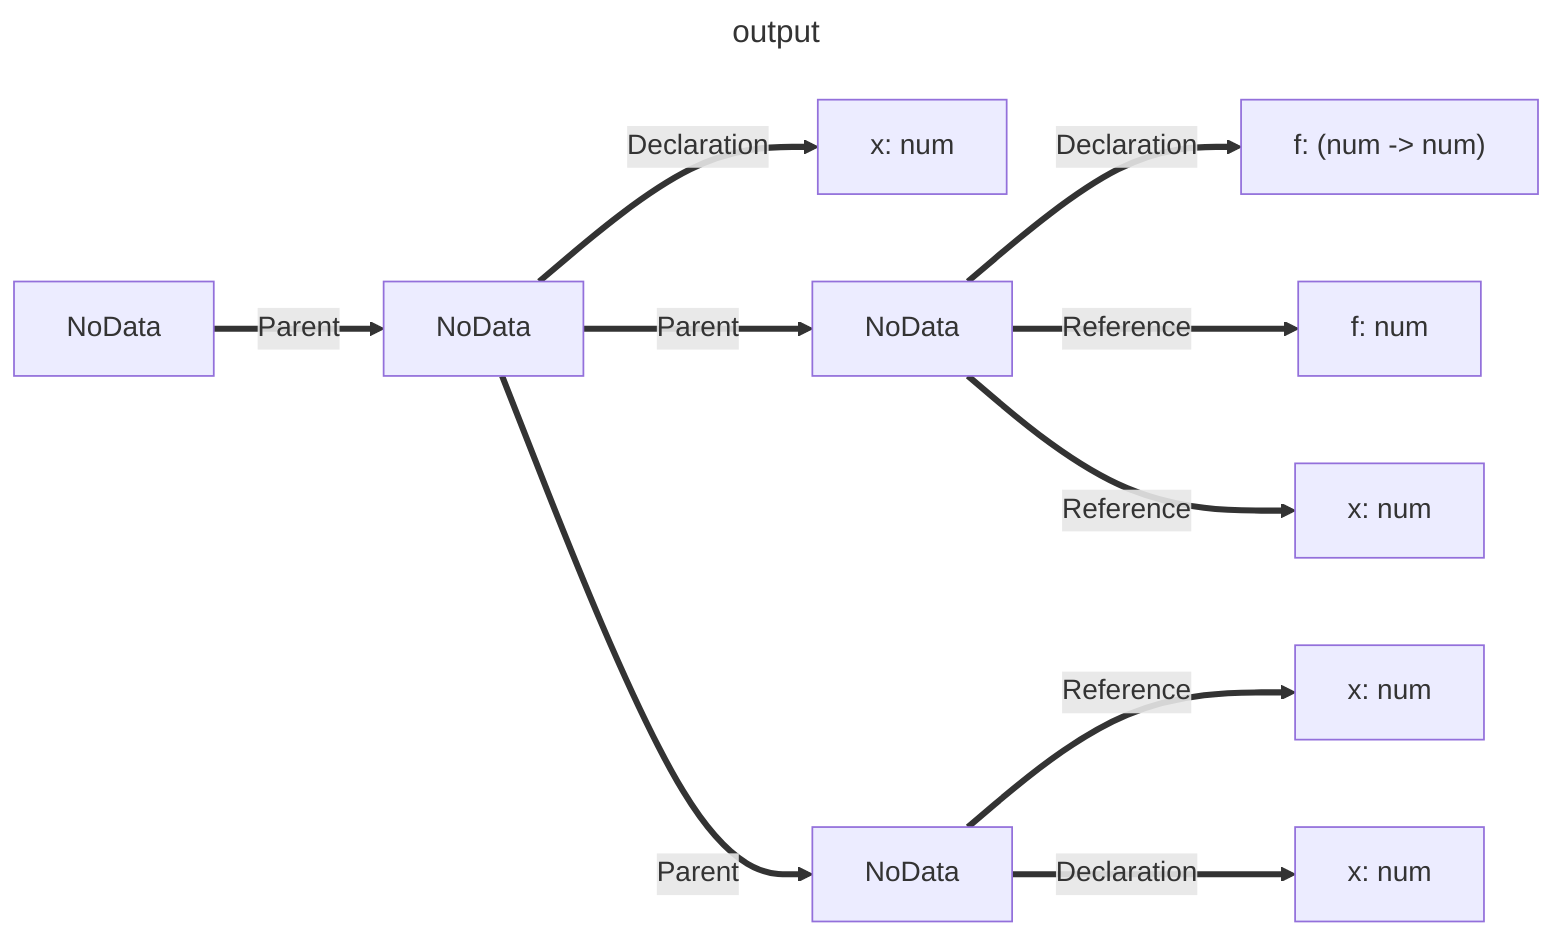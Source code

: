 ---
title: output
---
flowchart LR
    scope_0["NoData"]
    scope_1["NoData"]
    scope_2["x: num"]
    scope_3["NoData"]
    scope_4["f: (num -> num)"]
    scope_5["NoData"]
    scope_6["x: num"]
    scope_7["x: num"]
    scope_8["f: num"]
    scope_9["x: num"]
scope_0 ==>|"Parent"| scope_1
scope_1 ==>|"Parent"| scope_3
scope_1 ==>|"Parent"| scope_5
scope_1 ==>|"Declaration"| scope_2
scope_3 ==>|"Declaration"| scope_4
scope_3 ==>|"Reference"| scope_8
scope_3 ==>|"Reference"| scope_9
scope_5 ==>|"Reference"| scope_7
scope_5 ==>|"Declaration"| scope_6